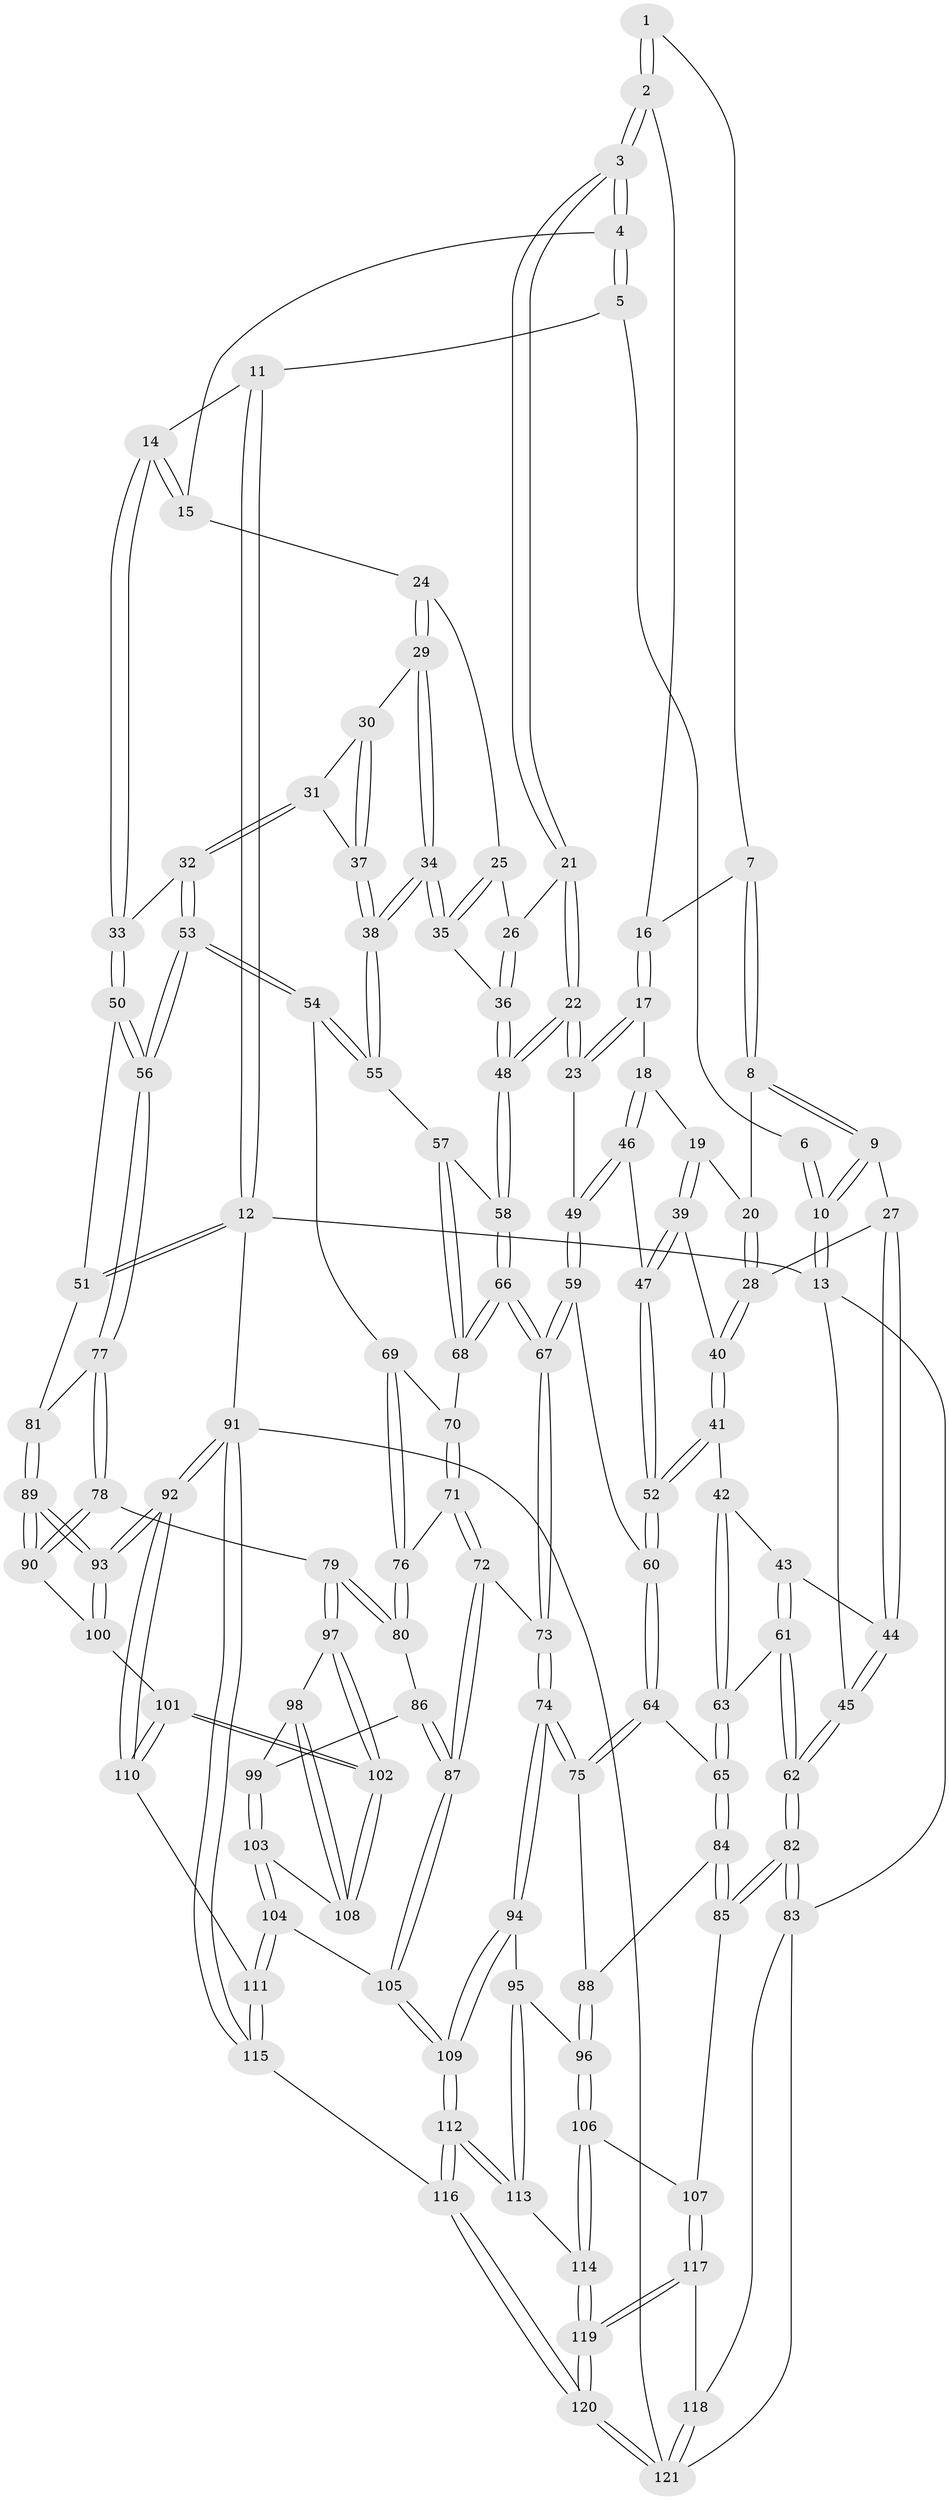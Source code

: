 // Generated by graph-tools (version 1.1) at 2025/27/03/09/25 03:27:08]
// undirected, 121 vertices, 299 edges
graph export_dot {
graph [start="1"]
  node [color=gray90,style=filled];
  1 [pos="+0.3172175794140029+0.0751728614842092"];
  2 [pos="+0.43309193714925853+0.14804100018610125"];
  3 [pos="+0.46903255398556215+0.15701323923674937"];
  4 [pos="+0.6176480214630445+0"];
  5 [pos="+0.6321123538743866+0"];
  6 [pos="+0.316441948592693+0"];
  7 [pos="+0.2946056469347495+0.12586453495049066"];
  8 [pos="+0.2330398536369708+0.16003851358710225"];
  9 [pos="+0+0"];
  10 [pos="+0+0"];
  11 [pos="+0.7904148375805355+0"];
  12 [pos="+1+0"];
  13 [pos="+0+0"];
  14 [pos="+0.9028352945826555+0.19851770409272854"];
  15 [pos="+0.6452630678259798+0.0676538563472193"];
  16 [pos="+0.33369452426766527+0.17901531367471005"];
  17 [pos="+0.3436375014100861+0.24931888213093611"];
  18 [pos="+0.3191982785584736+0.24845057469177342"];
  19 [pos="+0.24968892577684992+0.22202762328940023"];
  20 [pos="+0.2303467535437907+0.1740190824758044"];
  21 [pos="+0.46345372085679587+0.2207903631441909"];
  22 [pos="+0.4491970217071655+0.2898801789222661"];
  23 [pos="+0.3890841995194087+0.285995975152519"];
  24 [pos="+0.6568524675078358+0.1135233109530162"];
  25 [pos="+0.6290396453172286+0.17102155752350717"];
  26 [pos="+0.5997240144939096+0.21001215304380072"];
  27 [pos="+0.06930092452871198+0.17747393713897366"];
  28 [pos="+0.14172708317541313+0.23116715335665175"];
  29 [pos="+0.6980436483284842+0.16733511151047184"];
  30 [pos="+0.7268506416369677+0.1828117785222179"];
  31 [pos="+0.8522473418935795+0.23132606744249845"];
  32 [pos="+0.8751781975132348+0.23167826099454258"];
  33 [pos="+0.9084382666415913+0.21884191297865588"];
  34 [pos="+0.6822695524826281+0.33139867294509384"];
  35 [pos="+0.6391185592151973+0.30586767743629784"];
  36 [pos="+0.5660455792888465+0.28683583816678826"];
  37 [pos="+0.7445558016618552+0.3005919053007459"];
  38 [pos="+0.6941152329192058+0.34980480920884455"];
  39 [pos="+0.2217686865846989+0.2792261665405346"];
  40 [pos="+0.14314096829124423+0.23617719036716983"];
  41 [pos="+0.12282195948706301+0.32558871988137233"];
  42 [pos="+0.11265147649830867+0.32993362482872574"];
  43 [pos="+0.08198469983528364+0.32482844136753003"];
  44 [pos="+0.057345946396384725+0.3024361013496208"];
  45 [pos="+0+0.2882371045078753"];
  46 [pos="+0.24452923349901418+0.3107145689628628"];
  47 [pos="+0.2276055116882127+0.3100245957766175"];
  48 [pos="+0.4728398865758875+0.31837819379196064"];
  49 [pos="+0.32103973974192934+0.3446548942802591"];
  50 [pos="+0.9733194335294705+0.24364132819123457"];
  51 [pos="+1+0.28247835229268825"];
  52 [pos="+0.1979572720624532+0.3482607498979387"];
  53 [pos="+0.7867674457485107+0.4332809379811146"];
  54 [pos="+0.7480030972305128+0.4226753112697041"];
  55 [pos="+0.6960240726805671+0.36412440159519127"];
  56 [pos="+0.8352179474482501+0.4720648694502484"];
  57 [pos="+0.6061363924409874+0.4006900356803528"];
  58 [pos="+0.47458491626847393+0.3286591549990971"];
  59 [pos="+0.2996698944053274+0.4237304006868255"];
  60 [pos="+0.2214017284833819+0.4340796390942404"];
  61 [pos="+0+0.4649390669838247"];
  62 [pos="+0+0.4673038028746051"];
  63 [pos="+0.10165734387733097+0.4959601334152741"];
  64 [pos="+0.16579575558085347+0.5031321566074118"];
  65 [pos="+0.12356000518062703+0.5086483965021895"];
  66 [pos="+0.4378691330145884+0.4970443241199538"];
  67 [pos="+0.4293959969193379+0.5142300244170485"];
  68 [pos="+0.5932013855227906+0.4432949231501448"];
  69 [pos="+0.7124137616706893+0.4605958812738716"];
  70 [pos="+0.6109864685196178+0.4760879910876578"];
  71 [pos="+0.604219568960596+0.5338199229861884"];
  72 [pos="+0.4686024602740979+0.5863194296198508"];
  73 [pos="+0.43238980106756275+0.5737383398114652"];
  74 [pos="+0.3857387828911349+0.6149887147504505"];
  75 [pos="+0.2577230390326976+0.5856662928609387"];
  76 [pos="+0.6672977614536809+0.554029030093394"];
  77 [pos="+0.8540158233421076+0.4967220617999004"];
  78 [pos="+0.842286128439008+0.5870188897916178"];
  79 [pos="+0.8102052546148086+0.603424831638731"];
  80 [pos="+0.6810278211287564+0.5812257655128023"];
  81 [pos="+1+0.41741361087947204"];
  82 [pos="+0+0.7315461907096761"];
  83 [pos="+0+1"];
  84 [pos="+0.0920689957200889+0.646189139591263"];
  85 [pos="+0.04645957935930487+0.7482207141603557"];
  86 [pos="+0.6553052577822333+0.628900620153275"];
  87 [pos="+0.5393089348306424+0.650183585110241"];
  88 [pos="+0.22094508932666587+0.6321767494588334"];
  89 [pos="+1+0.7253384616299333"];
  90 [pos="+0.849130485310717+0.5938791440605022"];
  91 [pos="+1+1"];
  92 [pos="+1+1"];
  93 [pos="+1+0.7492262867821652"];
  94 [pos="+0.3589069990633461+0.7312595622793635"];
  95 [pos="+0.31120594382244954+0.7677179457222083"];
  96 [pos="+0.17734796831219904+0.7687669708170651"];
  97 [pos="+0.7625048802125398+0.6795400955009482"];
  98 [pos="+0.7336496631482657+0.688252017072267"];
  99 [pos="+0.678920162030788+0.6796148737796183"];
  100 [pos="+0.8836724316994868+0.7597128542061387"];
  101 [pos="+0.8176371333793715+0.8208163741069898"];
  102 [pos="+0.8099626829225598+0.8103891205636113"];
  103 [pos="+0.6097155910130451+0.7798576075516558"];
  104 [pos="+0.5960461486540317+0.7899559938961969"];
  105 [pos="+0.589319630916954+0.7878640161787115"];
  106 [pos="+0.13759579741917596+0.7814071367685169"];
  107 [pos="+0.08101088132064307+0.7709354534406714"];
  108 [pos="+0.7093730907957729+0.755919812855013"];
  109 [pos="+0.48348931890727964+0.8337334424800069"];
  110 [pos="+0.8064969348808424+0.8834952285762697"];
  111 [pos="+0.7176512222774626+0.9545653312740532"];
  112 [pos="+0.4337477170241378+1"];
  113 [pos="+0.3154863418417509+0.9082744994552846"];
  114 [pos="+0.20291254764258493+0.9223372005875271"];
  115 [pos="+0.6519783943822871+1"];
  116 [pos="+0.4557857518541301+1"];
  117 [pos="+0.07026784194894653+0.9210756853261144"];
  118 [pos="+0.046106410109490056+0.9449251064796002"];
  119 [pos="+0.17197716711440048+0.9941440678636161"];
  120 [pos="+0.18635982660839967+1"];
  121 [pos="+0.12660369304296215+1"];
  1 -- 2;
  1 -- 2;
  1 -- 7;
  2 -- 3;
  2 -- 3;
  2 -- 16;
  3 -- 4;
  3 -- 4;
  3 -- 21;
  3 -- 21;
  4 -- 5;
  4 -- 5;
  4 -- 15;
  5 -- 6;
  5 -- 11;
  6 -- 10;
  6 -- 10;
  7 -- 8;
  7 -- 8;
  7 -- 16;
  8 -- 9;
  8 -- 9;
  8 -- 20;
  9 -- 10;
  9 -- 10;
  9 -- 27;
  10 -- 13;
  10 -- 13;
  11 -- 12;
  11 -- 12;
  11 -- 14;
  12 -- 13;
  12 -- 51;
  12 -- 51;
  12 -- 91;
  13 -- 45;
  13 -- 83;
  14 -- 15;
  14 -- 15;
  14 -- 33;
  14 -- 33;
  15 -- 24;
  16 -- 17;
  16 -- 17;
  17 -- 18;
  17 -- 23;
  17 -- 23;
  18 -- 19;
  18 -- 46;
  18 -- 46;
  19 -- 20;
  19 -- 39;
  19 -- 39;
  20 -- 28;
  20 -- 28;
  21 -- 22;
  21 -- 22;
  21 -- 26;
  22 -- 23;
  22 -- 23;
  22 -- 48;
  22 -- 48;
  23 -- 49;
  24 -- 25;
  24 -- 29;
  24 -- 29;
  25 -- 26;
  25 -- 35;
  25 -- 35;
  26 -- 36;
  26 -- 36;
  27 -- 28;
  27 -- 44;
  27 -- 44;
  28 -- 40;
  28 -- 40;
  29 -- 30;
  29 -- 34;
  29 -- 34;
  30 -- 31;
  30 -- 37;
  30 -- 37;
  31 -- 32;
  31 -- 32;
  31 -- 37;
  32 -- 33;
  32 -- 53;
  32 -- 53;
  33 -- 50;
  33 -- 50;
  34 -- 35;
  34 -- 35;
  34 -- 38;
  34 -- 38;
  35 -- 36;
  36 -- 48;
  36 -- 48;
  37 -- 38;
  37 -- 38;
  38 -- 55;
  38 -- 55;
  39 -- 40;
  39 -- 47;
  39 -- 47;
  40 -- 41;
  40 -- 41;
  41 -- 42;
  41 -- 52;
  41 -- 52;
  42 -- 43;
  42 -- 63;
  42 -- 63;
  43 -- 44;
  43 -- 61;
  43 -- 61;
  44 -- 45;
  44 -- 45;
  45 -- 62;
  45 -- 62;
  46 -- 47;
  46 -- 49;
  46 -- 49;
  47 -- 52;
  47 -- 52;
  48 -- 58;
  48 -- 58;
  49 -- 59;
  49 -- 59;
  50 -- 51;
  50 -- 56;
  50 -- 56;
  51 -- 81;
  52 -- 60;
  52 -- 60;
  53 -- 54;
  53 -- 54;
  53 -- 56;
  53 -- 56;
  54 -- 55;
  54 -- 55;
  54 -- 69;
  55 -- 57;
  56 -- 77;
  56 -- 77;
  57 -- 58;
  57 -- 68;
  57 -- 68;
  58 -- 66;
  58 -- 66;
  59 -- 60;
  59 -- 67;
  59 -- 67;
  60 -- 64;
  60 -- 64;
  61 -- 62;
  61 -- 62;
  61 -- 63;
  62 -- 82;
  62 -- 82;
  63 -- 65;
  63 -- 65;
  64 -- 65;
  64 -- 75;
  64 -- 75;
  65 -- 84;
  65 -- 84;
  66 -- 67;
  66 -- 67;
  66 -- 68;
  66 -- 68;
  67 -- 73;
  67 -- 73;
  68 -- 70;
  69 -- 70;
  69 -- 76;
  69 -- 76;
  70 -- 71;
  70 -- 71;
  71 -- 72;
  71 -- 72;
  71 -- 76;
  72 -- 73;
  72 -- 87;
  72 -- 87;
  73 -- 74;
  73 -- 74;
  74 -- 75;
  74 -- 75;
  74 -- 94;
  74 -- 94;
  75 -- 88;
  76 -- 80;
  76 -- 80;
  77 -- 78;
  77 -- 78;
  77 -- 81;
  78 -- 79;
  78 -- 90;
  78 -- 90;
  79 -- 80;
  79 -- 80;
  79 -- 97;
  79 -- 97;
  80 -- 86;
  81 -- 89;
  81 -- 89;
  82 -- 83;
  82 -- 83;
  82 -- 85;
  82 -- 85;
  83 -- 118;
  83 -- 121;
  84 -- 85;
  84 -- 85;
  84 -- 88;
  85 -- 107;
  86 -- 87;
  86 -- 87;
  86 -- 99;
  87 -- 105;
  87 -- 105;
  88 -- 96;
  88 -- 96;
  89 -- 90;
  89 -- 90;
  89 -- 93;
  89 -- 93;
  90 -- 100;
  91 -- 92;
  91 -- 92;
  91 -- 115;
  91 -- 115;
  91 -- 121;
  92 -- 93;
  92 -- 93;
  92 -- 110;
  92 -- 110;
  93 -- 100;
  93 -- 100;
  94 -- 95;
  94 -- 109;
  94 -- 109;
  95 -- 96;
  95 -- 113;
  95 -- 113;
  96 -- 106;
  96 -- 106;
  97 -- 98;
  97 -- 102;
  97 -- 102;
  98 -- 99;
  98 -- 108;
  98 -- 108;
  99 -- 103;
  99 -- 103;
  100 -- 101;
  101 -- 102;
  101 -- 102;
  101 -- 110;
  101 -- 110;
  102 -- 108;
  102 -- 108;
  103 -- 104;
  103 -- 104;
  103 -- 108;
  104 -- 105;
  104 -- 111;
  104 -- 111;
  105 -- 109;
  105 -- 109;
  106 -- 107;
  106 -- 114;
  106 -- 114;
  107 -- 117;
  107 -- 117;
  109 -- 112;
  109 -- 112;
  110 -- 111;
  111 -- 115;
  111 -- 115;
  112 -- 113;
  112 -- 113;
  112 -- 116;
  112 -- 116;
  113 -- 114;
  114 -- 119;
  114 -- 119;
  115 -- 116;
  116 -- 120;
  116 -- 120;
  117 -- 118;
  117 -- 119;
  117 -- 119;
  118 -- 121;
  118 -- 121;
  119 -- 120;
  119 -- 120;
  120 -- 121;
  120 -- 121;
}
